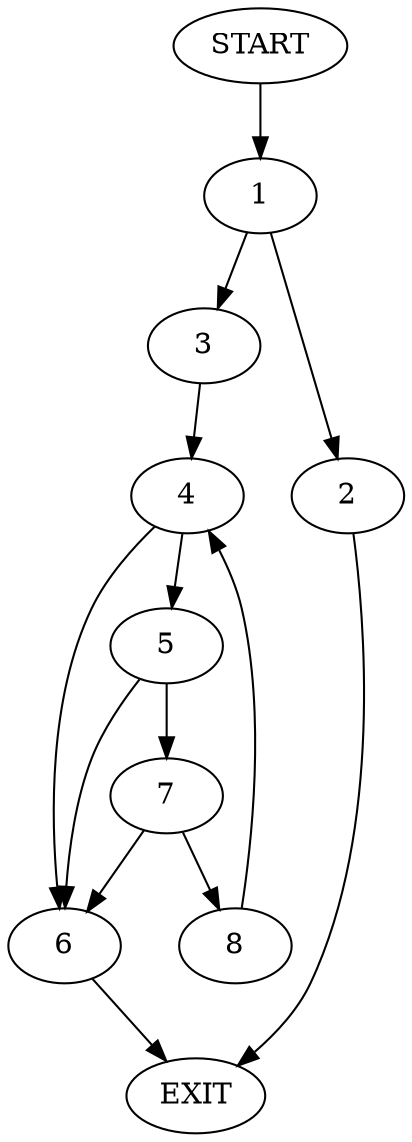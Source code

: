 digraph {
0 [label="START"]
9 [label="EXIT"]
0 -> 1
1 -> 2
1 -> 3
2 -> 9
3 -> 4
4 -> 5
4 -> 6
5 -> 6
5 -> 7
6 -> 9
7 -> 8
7 -> 6
8 -> 4
}
